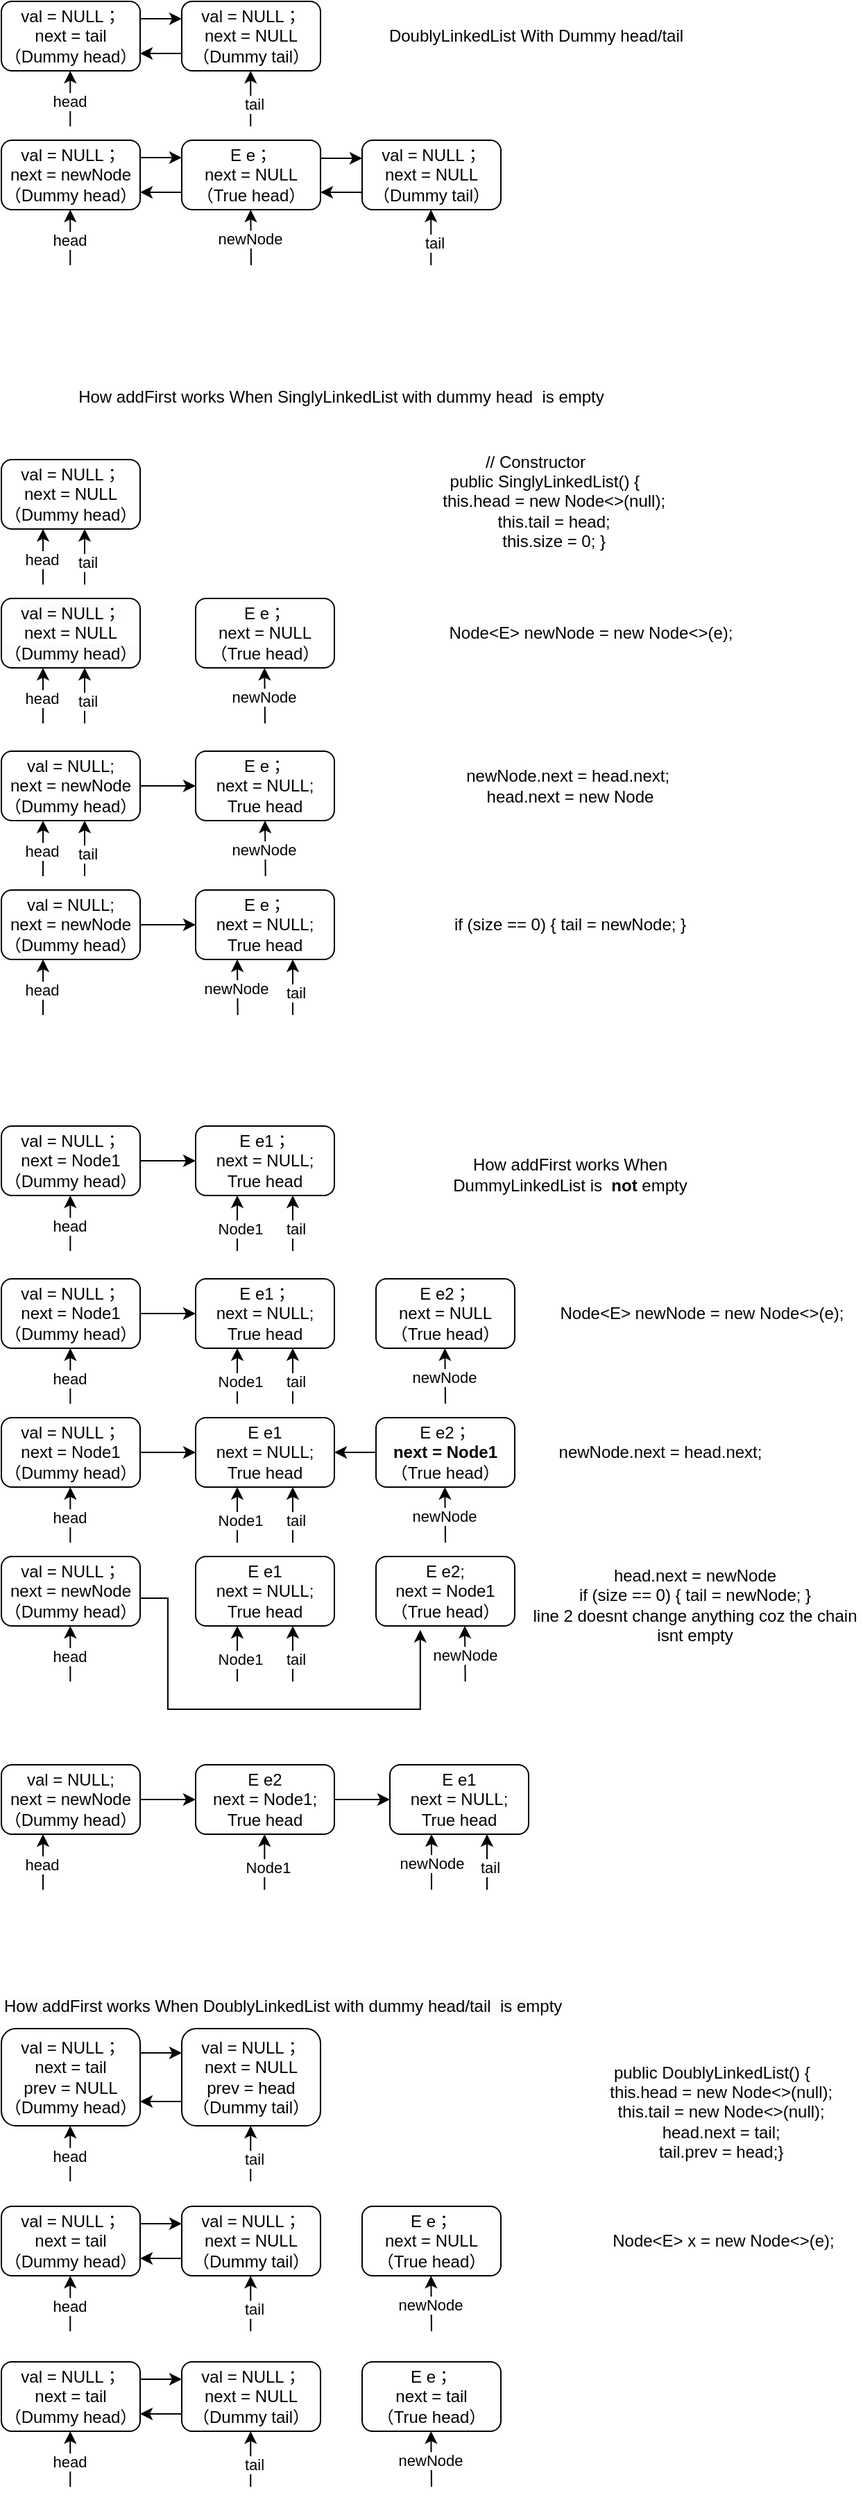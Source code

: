 <mxfile version="24.8.3">
  <diagram name="第 1 页" id="qlcvybe7hUZZmdxirPUt">
    <mxGraphModel dx="763" dy="518" grid="1" gridSize="10" guides="1" tooltips="1" connect="1" arrows="1" fold="1" page="1" pageScale="1" pageWidth="827" pageHeight="2000" math="0" shadow="0">
      <root>
        <mxCell id="0" />
        <mxCell id="1" parent="0" />
        <mxCell id="mQjx6YvmcRkoalYIc-x7-11" style="edgeStyle=orthogonalEdgeStyle;rounded=0;orthogonalLoop=1;jettySize=auto;html=1;exitX=1;exitY=0.25;exitDx=0;exitDy=0;entryX=0;entryY=0.25;entryDx=0;entryDy=0;" edge="1" parent="1" source="DNiUE65koTyi9ecOA7-o-2" target="mQjx6YvmcRkoalYIc-x7-5">
          <mxGeometry relative="1" as="geometry" />
        </mxCell>
        <mxCell id="DNiUE65koTyi9ecOA7-o-2" value="&lt;div&gt;val = NULL；&lt;div&gt;next = tail&lt;div&gt;（Dummy head）&lt;br&gt;&lt;/div&gt;&lt;/div&gt;&lt;/div&gt;" style="rounded=1;whiteSpace=wrap;html=1;" parent="1" vertex="1">
          <mxGeometry x="80" y="10" width="100" height="50" as="geometry" />
        </mxCell>
        <mxCell id="DNiUE65koTyi9ecOA7-o-3" value="" style="endArrow=classic;html=1;rounded=0;" parent="1" edge="1">
          <mxGeometry width="50" height="50" relative="1" as="geometry">
            <mxPoint x="129.63" y="100" as="sourcePoint" />
            <mxPoint x="129.63" y="60" as="targetPoint" />
          </mxGeometry>
        </mxCell>
        <mxCell id="DNiUE65koTyi9ecOA7-o-4" value="head" style="edgeLabel;html=1;align=center;verticalAlign=middle;resizable=0;points=[];" parent="DNiUE65koTyi9ecOA7-o-3" vertex="1" connectable="0">
          <mxGeometry x="-0.11" y="1" relative="1" as="geometry">
            <mxPoint as="offset" />
          </mxGeometry>
        </mxCell>
        <mxCell id="DNiUE65koTyi9ecOA7-o-11" value="&lt;br&gt;&lt;span style=&quot;color: rgb(0, 0, 0); font-family: Helvetica; font-size: 12px; font-style: normal; font-variant-ligatures: normal; font-variant-caps: normal; font-weight: 400; letter-spacing: normal; orphans: 2; text-align: center; text-indent: 0px; text-transform: none; widows: 2; word-spacing: 0px; -webkit-text-stroke-width: 0px; white-space: normal; background-color: rgb(251, 251, 251); text-decoration-thickness: initial; text-decoration-style: initial; text-decoration-color: initial; display: inline !important; float: none;&quot;&gt;val = NULL；&lt;/span&gt;&lt;div&gt;next = NULL&lt;div&gt;&lt;div&gt;&lt;span style=&quot;color: rgb(0, 0, 0); font-family: Helvetica; font-size: 12px; font-style: normal; font-variant-ligatures: normal; font-variant-caps: normal; font-weight: 400; letter-spacing: normal; orphans: 2; text-align: center; text-indent: 0px; text-transform: none; widows: 2; word-spacing: 0px; -webkit-text-stroke-width: 0px; white-space: normal; background-color: rgb(251, 251, 251); text-decoration-thickness: initial; text-decoration-style: initial; text-decoration-color: initial; display: inline !important; float: none;&quot;&gt;（Dummy head）&lt;/span&gt;&lt;br&gt;&lt;br&gt;&lt;/div&gt;&lt;/div&gt;&lt;/div&gt;" style="rounded=1;whiteSpace=wrap;html=1;" parent="1" vertex="1">
          <mxGeometry x="80" y="440" width="100" height="50" as="geometry" />
        </mxCell>
        <mxCell id="DNiUE65koTyi9ecOA7-o-12" value="" style="endArrow=classic;html=1;rounded=0;" parent="1" edge="1">
          <mxGeometry width="50" height="50" relative="1" as="geometry">
            <mxPoint x="110" y="530" as="sourcePoint" />
            <mxPoint x="110" y="490" as="targetPoint" />
          </mxGeometry>
        </mxCell>
        <mxCell id="DNiUE65koTyi9ecOA7-o-13" value="head" style="edgeLabel;html=1;align=center;verticalAlign=middle;resizable=0;points=[];" parent="DNiUE65koTyi9ecOA7-o-12" vertex="1" connectable="0">
          <mxGeometry x="-0.11" y="1" relative="1" as="geometry">
            <mxPoint as="offset" />
          </mxGeometry>
        </mxCell>
        <mxCell id="DNiUE65koTyi9ecOA7-o-14" value="" style="endArrow=classic;html=1;rounded=0;" parent="1" edge="1">
          <mxGeometry width="50" height="50" relative="1" as="geometry">
            <mxPoint x="140" y="530" as="sourcePoint" />
            <mxPoint x="140" y="490" as="targetPoint" />
          </mxGeometry>
        </mxCell>
        <mxCell id="DNiUE65koTyi9ecOA7-o-15" value="tail" style="edgeLabel;html=1;align=center;verticalAlign=middle;resizable=0;points=[];" parent="DNiUE65koTyi9ecOA7-o-14" vertex="1" connectable="0">
          <mxGeometry x="-0.051" y="-2" relative="1" as="geometry">
            <mxPoint y="3" as="offset" />
          </mxGeometry>
        </mxCell>
        <mxCell id="DNiUE65koTyi9ecOA7-o-16" value="How addFirst works When SinglyLinkedList with dummy head &amp;nbsp;is e&lt;span style=&quot;background-color: initial;&quot;&gt;mpty&lt;/span&gt;" style="text;strokeColor=none;align=center;fillColor=none;html=1;verticalAlign=middle;whiteSpace=wrap;rounded=0;" parent="1" vertex="1">
          <mxGeometry x="80" y="280" width="490" height="30" as="geometry" />
        </mxCell>
        <mxCell id="DNiUE65koTyi9ecOA7-o-17" value="&lt;div&gt;E e；&lt;/div&gt;&lt;div&gt;next = NULL&lt;/div&gt;&lt;div&gt;（True head）&lt;/div&gt;" style="rounded=1;whiteSpace=wrap;html=1;" parent="1" vertex="1">
          <mxGeometry x="220" y="440" width="100" height="50" as="geometry" />
        </mxCell>
        <mxCell id="DNiUE65koTyi9ecOA7-o-30" style="edgeStyle=orthogonalEdgeStyle;rounded=0;orthogonalLoop=1;jettySize=auto;html=1;exitX=1;exitY=0.5;exitDx=0;exitDy=0;entryX=0;entryY=0.5;entryDx=0;entryDy=0;" parent="1" source="DNiUE65koTyi9ecOA7-o-18" target="DNiUE65koTyi9ecOA7-o-23" edge="1">
          <mxGeometry relative="1" as="geometry" />
        </mxCell>
        <mxCell id="DNiUE65koTyi9ecOA7-o-18" value="val = NULL;&lt;div&gt;next = newNode&lt;div&gt;（Dummy head）&lt;br&gt;&lt;/div&gt;&lt;/div&gt;" style="rounded=1;whiteSpace=wrap;html=1;" parent="1" vertex="1">
          <mxGeometry x="80" y="550" width="100" height="50" as="geometry" />
        </mxCell>
        <mxCell id="DNiUE65koTyi9ecOA7-o-19" value="" style="endArrow=classic;html=1;rounded=0;" parent="1" edge="1">
          <mxGeometry width="50" height="50" relative="1" as="geometry">
            <mxPoint x="110" y="640" as="sourcePoint" />
            <mxPoint x="110" y="600" as="targetPoint" />
          </mxGeometry>
        </mxCell>
        <mxCell id="DNiUE65koTyi9ecOA7-o-20" value="head" style="edgeLabel;html=1;align=center;verticalAlign=middle;resizable=0;points=[];" parent="DNiUE65koTyi9ecOA7-o-19" vertex="1" connectable="0">
          <mxGeometry x="-0.11" y="1" relative="1" as="geometry">
            <mxPoint as="offset" />
          </mxGeometry>
        </mxCell>
        <mxCell id="DNiUE65koTyi9ecOA7-o-21" value="" style="endArrow=classic;html=1;rounded=0;" parent="1" edge="1">
          <mxGeometry width="50" height="50" relative="1" as="geometry">
            <mxPoint x="140" y="640" as="sourcePoint" />
            <mxPoint x="140" y="600" as="targetPoint" />
          </mxGeometry>
        </mxCell>
        <mxCell id="DNiUE65koTyi9ecOA7-o-22" value="tail" style="edgeLabel;html=1;align=center;verticalAlign=middle;resizable=0;points=[];" parent="DNiUE65koTyi9ecOA7-o-21" vertex="1" connectable="0">
          <mxGeometry x="-0.051" y="-2" relative="1" as="geometry">
            <mxPoint y="3" as="offset" />
          </mxGeometry>
        </mxCell>
        <mxCell id="DNiUE65koTyi9ecOA7-o-23" value="&lt;div&gt;E e；&lt;/div&gt;&lt;div&gt;next = NULL;&lt;/div&gt;&lt;div&gt;True head&lt;/div&gt;" style="rounded=1;whiteSpace=wrap;html=1;" parent="1" vertex="1">
          <mxGeometry x="220" y="550" width="100" height="50" as="geometry" />
        </mxCell>
        <mxCell id="DNiUE65koTyi9ecOA7-o-25" value="&lt;div&gt;newNode.next = head.next;&amp;nbsp;&lt;br&gt;&lt;/div&gt;head.next = new Node" style="text;strokeColor=none;align=center;fillColor=none;html=1;verticalAlign=middle;whiteSpace=wrap;rounded=0;" parent="1" vertex="1">
          <mxGeometry x="400" y="560" width="180" height="30" as="geometry" />
        </mxCell>
        <mxCell id="DNiUE65koTyi9ecOA7-o-26" value="Node&amp;lt;E&amp;gt; newNode = new Node&amp;lt;&amp;gt;(e);" style="text;strokeColor=none;align=center;fillColor=none;html=1;verticalAlign=middle;whiteSpace=wrap;rounded=0;" parent="1" vertex="1">
          <mxGeometry x="390" y="450" width="230" height="30" as="geometry" />
        </mxCell>
        <mxCell id="DNiUE65koTyi9ecOA7-o-27" value="" style="endArrow=classic;html=1;rounded=0;" parent="1" edge="1">
          <mxGeometry width="50" height="50" relative="1" as="geometry">
            <mxPoint x="270" y="530" as="sourcePoint" />
            <mxPoint x="269.66" y="490" as="targetPoint" />
          </mxGeometry>
        </mxCell>
        <mxCell id="DNiUE65koTyi9ecOA7-o-29" value="newNode" style="edgeLabel;html=1;align=center;verticalAlign=middle;resizable=0;points=[];" parent="DNiUE65koTyi9ecOA7-o-27" vertex="1" connectable="0">
          <mxGeometry x="-0.031" y="1" relative="1" as="geometry">
            <mxPoint as="offset" />
          </mxGeometry>
        </mxCell>
        <mxCell id="YS2Ss6CImBsCrJw-YWtE-1" style="edgeStyle=orthogonalEdgeStyle;rounded=0;orthogonalLoop=1;jettySize=auto;html=1;exitX=1;exitY=0.5;exitDx=0;exitDy=0;entryX=0;entryY=0.5;entryDx=0;entryDy=0;" parent="1" source="YS2Ss6CImBsCrJw-YWtE-2" target="YS2Ss6CImBsCrJw-YWtE-7" edge="1">
          <mxGeometry relative="1" as="geometry" />
        </mxCell>
        <mxCell id="YS2Ss6CImBsCrJw-YWtE-2" value="val = NULL;&lt;div&gt;next = newNode&lt;div&gt;（Dummy head）&lt;br&gt;&lt;/div&gt;&lt;/div&gt;" style="rounded=1;whiteSpace=wrap;html=1;" parent="1" vertex="1">
          <mxGeometry x="80" y="650" width="100" height="50" as="geometry" />
        </mxCell>
        <mxCell id="YS2Ss6CImBsCrJw-YWtE-3" value="" style="endArrow=classic;html=1;rounded=0;" parent="1" edge="1">
          <mxGeometry width="50" height="50" relative="1" as="geometry">
            <mxPoint x="110" y="740" as="sourcePoint" />
            <mxPoint x="110" y="700" as="targetPoint" />
          </mxGeometry>
        </mxCell>
        <mxCell id="YS2Ss6CImBsCrJw-YWtE-4" value="head" style="edgeLabel;html=1;align=center;verticalAlign=middle;resizable=0;points=[];" parent="YS2Ss6CImBsCrJw-YWtE-3" vertex="1" connectable="0">
          <mxGeometry x="-0.11" y="1" relative="1" as="geometry">
            <mxPoint as="offset" />
          </mxGeometry>
        </mxCell>
        <mxCell id="YS2Ss6CImBsCrJw-YWtE-7" value="&lt;div&gt;E e；&lt;/div&gt;&lt;div&gt;next = NULL;&lt;/div&gt;&lt;div&gt;True head&lt;/div&gt;" style="rounded=1;whiteSpace=wrap;html=1;" parent="1" vertex="1">
          <mxGeometry x="220" y="650" width="100" height="50" as="geometry" />
        </mxCell>
        <mxCell id="YS2Ss6CImBsCrJw-YWtE-8" value="if (size == 0) { tail = newNode; }" style="text;strokeColor=none;align=center;fillColor=none;html=1;verticalAlign=middle;whiteSpace=wrap;rounded=0;" parent="1" vertex="1">
          <mxGeometry x="400" y="660" width="180" height="30" as="geometry" />
        </mxCell>
        <mxCell id="YS2Ss6CImBsCrJw-YWtE-9" value="" style="endArrow=classic;html=1;rounded=0;" parent="1" edge="1">
          <mxGeometry width="50" height="50" relative="1" as="geometry">
            <mxPoint x="290" y="740" as="sourcePoint" />
            <mxPoint x="290" y="700" as="targetPoint" />
          </mxGeometry>
        </mxCell>
        <mxCell id="YS2Ss6CImBsCrJw-YWtE-10" value="tail" style="edgeLabel;html=1;align=center;verticalAlign=middle;resizable=0;points=[];" parent="YS2Ss6CImBsCrJw-YWtE-9" vertex="1" connectable="0">
          <mxGeometry x="-0.051" y="-2" relative="1" as="geometry">
            <mxPoint y="3" as="offset" />
          </mxGeometry>
        </mxCell>
        <mxCell id="YS2Ss6CImBsCrJw-YWtE-47" style="edgeStyle=orthogonalEdgeStyle;rounded=0;orthogonalLoop=1;jettySize=auto;html=1;entryX=0;entryY=0.5;entryDx=0;entryDy=0;" parent="1" source="YS2Ss6CImBsCrJw-YWtE-11" target="YS2Ss6CImBsCrJw-YWtE-44" edge="1">
          <mxGeometry relative="1" as="geometry" />
        </mxCell>
        <mxCell id="YS2Ss6CImBsCrJw-YWtE-11" value="&lt;div&gt;val = NULL；&lt;div&gt;next = Node1&lt;div&gt;（Dummy head）&lt;br&gt;&lt;/div&gt;&lt;/div&gt;&lt;/div&gt;" style="rounded=1;whiteSpace=wrap;html=1;" parent="1" vertex="1">
          <mxGeometry x="80" y="820" width="100" height="50" as="geometry" />
        </mxCell>
        <mxCell id="YS2Ss6CImBsCrJw-YWtE-12" value="" style="endArrow=classic;html=1;rounded=0;" parent="1" edge="1">
          <mxGeometry width="50" height="50" relative="1" as="geometry">
            <mxPoint x="129.66" y="910" as="sourcePoint" />
            <mxPoint x="129.66" y="870" as="targetPoint" />
          </mxGeometry>
        </mxCell>
        <mxCell id="YS2Ss6CImBsCrJw-YWtE-13" value="head" style="edgeLabel;html=1;align=center;verticalAlign=middle;resizable=0;points=[];" parent="YS2Ss6CImBsCrJw-YWtE-12" vertex="1" connectable="0">
          <mxGeometry x="-0.11" y="1" relative="1" as="geometry">
            <mxPoint as="offset" />
          </mxGeometry>
        </mxCell>
        <mxCell id="YS2Ss6CImBsCrJw-YWtE-21" value="How addFirst works When DummyLinkedList is&amp;nbsp; &lt;b&gt;not&lt;/b&gt; e&lt;span style=&quot;background-color: initial;&quot;&gt;mpty&lt;/span&gt;" style="text;strokeColor=none;align=center;fillColor=none;html=1;verticalAlign=middle;whiteSpace=wrap;rounded=0;" parent="1" vertex="1">
          <mxGeometry x="370" y="840" width="240" height="30" as="geometry" />
        </mxCell>
        <mxCell id="YS2Ss6CImBsCrJw-YWtE-30" value="head.next = newNode&lt;div&gt;if (size == 0) { tail = newNode; }&lt;br&gt;&lt;/div&gt;&lt;div&gt;line 2 doesnt change anything coz the chain isnt empty&lt;/div&gt;" style="text;strokeColor=none;align=center;fillColor=none;html=1;verticalAlign=middle;whiteSpace=wrap;rounded=0;" parent="1" vertex="1">
          <mxGeometry x="460" y="1150" width="240" height="30" as="geometry" />
        </mxCell>
        <mxCell id="YS2Ss6CImBsCrJw-YWtE-31" value="Node&amp;lt;E&amp;gt; newNode = new Node&amp;lt;&amp;gt;(e);" style="text;strokeColor=none;align=center;fillColor=none;html=1;verticalAlign=middle;whiteSpace=wrap;rounded=0;" parent="1" vertex="1">
          <mxGeometry x="470" y="940" width="230" height="30" as="geometry" />
        </mxCell>
        <mxCell id="YS2Ss6CImBsCrJw-YWtE-34" style="edgeStyle=orthogonalEdgeStyle;rounded=0;orthogonalLoop=1;jettySize=auto;html=1;exitX=1;exitY=0.5;exitDx=0;exitDy=0;entryX=0;entryY=0.5;entryDx=0;entryDy=0;" parent="1" source="YS2Ss6CImBsCrJw-YWtE-35" target="YS2Ss6CImBsCrJw-YWtE-38" edge="1">
          <mxGeometry relative="1" as="geometry" />
        </mxCell>
        <mxCell id="YS2Ss6CImBsCrJw-YWtE-35" value="val = NULL;&lt;div&gt;next = newNode&lt;div&gt;（Dummy head）&lt;br&gt;&lt;/div&gt;&lt;/div&gt;" style="rounded=1;whiteSpace=wrap;html=1;" parent="1" vertex="1">
          <mxGeometry x="80" y="1280" width="100" height="50" as="geometry" />
        </mxCell>
        <mxCell id="YS2Ss6CImBsCrJw-YWtE-36" value="" style="endArrow=classic;html=1;rounded=0;" parent="1" edge="1">
          <mxGeometry width="50" height="50" relative="1" as="geometry">
            <mxPoint x="110" y="1370" as="sourcePoint" />
            <mxPoint x="110" y="1330" as="targetPoint" />
          </mxGeometry>
        </mxCell>
        <mxCell id="YS2Ss6CImBsCrJw-YWtE-37" value="head" style="edgeLabel;html=1;align=center;verticalAlign=middle;resizable=0;points=[];" parent="YS2Ss6CImBsCrJw-YWtE-36" vertex="1" connectable="0">
          <mxGeometry x="-0.11" y="1" relative="1" as="geometry">
            <mxPoint as="offset" />
          </mxGeometry>
        </mxCell>
        <mxCell id="YS2Ss6CImBsCrJw-YWtE-94" style="edgeStyle=orthogonalEdgeStyle;rounded=0;orthogonalLoop=1;jettySize=auto;html=1;entryX=0;entryY=0.5;entryDx=0;entryDy=0;" parent="1" source="YS2Ss6CImBsCrJw-YWtE-38" target="YS2Ss6CImBsCrJw-YWtE-91" edge="1">
          <mxGeometry relative="1" as="geometry" />
        </mxCell>
        <mxCell id="YS2Ss6CImBsCrJw-YWtE-38" value="&lt;div&gt;E e2&lt;/div&gt;&lt;div&gt;next = Node1;&lt;/div&gt;&lt;div&gt;True hea&lt;span style=&quot;background-color: initial;&quot;&gt;d&lt;/span&gt;&lt;/div&gt;" style="rounded=1;whiteSpace=wrap;html=1;" parent="1" vertex="1">
          <mxGeometry x="220" y="1280" width="100" height="50" as="geometry" />
        </mxCell>
        <mxCell id="YS2Ss6CImBsCrJw-YWtE-40" value="" style="endArrow=classic;html=1;rounded=0;" parent="1" edge="1">
          <mxGeometry width="50" height="50" relative="1" as="geometry">
            <mxPoint x="430" y="1370" as="sourcePoint" />
            <mxPoint x="430" y="1330" as="targetPoint" />
          </mxGeometry>
        </mxCell>
        <mxCell id="YS2Ss6CImBsCrJw-YWtE-41" value="tail" style="edgeLabel;html=1;align=center;verticalAlign=middle;resizable=0;points=[];" parent="YS2Ss6CImBsCrJw-YWtE-40" vertex="1" connectable="0">
          <mxGeometry x="-0.051" y="-2" relative="1" as="geometry">
            <mxPoint y="3" as="offset" />
          </mxGeometry>
        </mxCell>
        <mxCell id="YS2Ss6CImBsCrJw-YWtE-44" value="&lt;div&gt;E e1；&lt;/div&gt;&lt;div&gt;next = NULL;&lt;/div&gt;&lt;div&gt;True head&lt;/div&gt;" style="rounded=1;whiteSpace=wrap;html=1;" parent="1" vertex="1">
          <mxGeometry x="220" y="820" width="100" height="50" as="geometry" />
        </mxCell>
        <mxCell id="YS2Ss6CImBsCrJw-YWtE-45" value="" style="endArrow=classic;html=1;rounded=0;" parent="1" edge="1">
          <mxGeometry width="50" height="50" relative="1" as="geometry">
            <mxPoint x="290" y="910" as="sourcePoint" />
            <mxPoint x="290" y="870" as="targetPoint" />
          </mxGeometry>
        </mxCell>
        <mxCell id="YS2Ss6CImBsCrJw-YWtE-46" value="tail" style="edgeLabel;html=1;align=center;verticalAlign=middle;resizable=0;points=[];" parent="YS2Ss6CImBsCrJw-YWtE-45" vertex="1" connectable="0">
          <mxGeometry x="-0.051" y="-2" relative="1" as="geometry">
            <mxPoint y="3" as="offset" />
          </mxGeometry>
        </mxCell>
        <mxCell id="YS2Ss6CImBsCrJw-YWtE-48" value="" style="endArrow=classic;html=1;rounded=0;" parent="1" edge="1">
          <mxGeometry width="50" height="50" relative="1" as="geometry">
            <mxPoint x="250" y="910" as="sourcePoint" />
            <mxPoint x="250" y="870" as="targetPoint" />
          </mxGeometry>
        </mxCell>
        <mxCell id="YS2Ss6CImBsCrJw-YWtE-49" value="Node1" style="edgeLabel;html=1;align=center;verticalAlign=middle;resizable=0;points=[];" parent="YS2Ss6CImBsCrJw-YWtE-48" vertex="1" connectable="0">
          <mxGeometry x="-0.051" y="-2" relative="1" as="geometry">
            <mxPoint y="3" as="offset" />
          </mxGeometry>
        </mxCell>
        <mxCell id="YS2Ss6CImBsCrJw-YWtE-50" style="edgeStyle=orthogonalEdgeStyle;rounded=0;orthogonalLoop=1;jettySize=auto;html=1;entryX=0;entryY=0.5;entryDx=0;entryDy=0;" parent="1" source="YS2Ss6CImBsCrJw-YWtE-51" target="YS2Ss6CImBsCrJw-YWtE-54" edge="1">
          <mxGeometry relative="1" as="geometry" />
        </mxCell>
        <mxCell id="YS2Ss6CImBsCrJw-YWtE-51" value="&lt;div&gt;val = NULL；&lt;div&gt;next = Node1&lt;div&gt;（Dummy head）&lt;br&gt;&lt;/div&gt;&lt;/div&gt;&lt;/div&gt;" style="rounded=1;whiteSpace=wrap;html=1;" parent="1" vertex="1">
          <mxGeometry x="80" y="930" width="100" height="50" as="geometry" />
        </mxCell>
        <mxCell id="YS2Ss6CImBsCrJw-YWtE-52" value="" style="endArrow=classic;html=1;rounded=0;" parent="1" edge="1">
          <mxGeometry width="50" height="50" relative="1" as="geometry">
            <mxPoint x="129.66" y="1020" as="sourcePoint" />
            <mxPoint x="129.66" y="980" as="targetPoint" />
          </mxGeometry>
        </mxCell>
        <mxCell id="YS2Ss6CImBsCrJw-YWtE-53" value="head" style="edgeLabel;html=1;align=center;verticalAlign=middle;resizable=0;points=[];" parent="YS2Ss6CImBsCrJw-YWtE-52" vertex="1" connectable="0">
          <mxGeometry x="-0.11" y="1" relative="1" as="geometry">
            <mxPoint as="offset" />
          </mxGeometry>
        </mxCell>
        <mxCell id="YS2Ss6CImBsCrJw-YWtE-54" value="&lt;div&gt;E e1；&lt;/div&gt;&lt;div&gt;next = NULL;&lt;/div&gt;&lt;div&gt;True head&lt;/div&gt;" style="rounded=1;whiteSpace=wrap;html=1;" parent="1" vertex="1">
          <mxGeometry x="220" y="930" width="100" height="50" as="geometry" />
        </mxCell>
        <mxCell id="YS2Ss6CImBsCrJw-YWtE-55" value="" style="endArrow=classic;html=1;rounded=0;" parent="1" edge="1">
          <mxGeometry width="50" height="50" relative="1" as="geometry">
            <mxPoint x="290" y="1020" as="sourcePoint" />
            <mxPoint x="290" y="980" as="targetPoint" />
          </mxGeometry>
        </mxCell>
        <mxCell id="YS2Ss6CImBsCrJw-YWtE-56" value="tail" style="edgeLabel;html=1;align=center;verticalAlign=middle;resizable=0;points=[];" parent="YS2Ss6CImBsCrJw-YWtE-55" vertex="1" connectable="0">
          <mxGeometry x="-0.051" y="-2" relative="1" as="geometry">
            <mxPoint y="3" as="offset" />
          </mxGeometry>
        </mxCell>
        <mxCell id="YS2Ss6CImBsCrJw-YWtE-57" value="" style="endArrow=classic;html=1;rounded=0;" parent="1" edge="1">
          <mxGeometry width="50" height="50" relative="1" as="geometry">
            <mxPoint x="250" y="1020" as="sourcePoint" />
            <mxPoint x="250" y="980" as="targetPoint" />
          </mxGeometry>
        </mxCell>
        <mxCell id="YS2Ss6CImBsCrJw-YWtE-58" value="Node1" style="edgeLabel;html=1;align=center;verticalAlign=middle;resizable=0;points=[];" parent="YS2Ss6CImBsCrJw-YWtE-57" vertex="1" connectable="0">
          <mxGeometry x="-0.051" y="-2" relative="1" as="geometry">
            <mxPoint y="3" as="offset" />
          </mxGeometry>
        </mxCell>
        <mxCell id="YS2Ss6CImBsCrJw-YWtE-59" value="&lt;div&gt;E e2；&lt;/div&gt;&lt;div&gt;next = NULL&lt;/div&gt;&lt;div&gt;（True head）&lt;/div&gt;" style="rounded=1;whiteSpace=wrap;html=1;" parent="1" vertex="1">
          <mxGeometry x="350" y="930" width="100" height="50" as="geometry" />
        </mxCell>
        <mxCell id="YS2Ss6CImBsCrJw-YWtE-60" value="" style="endArrow=classic;html=1;rounded=0;" parent="1" edge="1">
          <mxGeometry width="50" height="50" relative="1" as="geometry">
            <mxPoint x="400" y="1020" as="sourcePoint" />
            <mxPoint x="399.66" y="980" as="targetPoint" />
          </mxGeometry>
        </mxCell>
        <mxCell id="YS2Ss6CImBsCrJw-YWtE-61" value="newNode" style="edgeLabel;html=1;align=center;verticalAlign=middle;resizable=0;points=[];" parent="YS2Ss6CImBsCrJw-YWtE-60" vertex="1" connectable="0">
          <mxGeometry x="-0.031" y="1" relative="1" as="geometry">
            <mxPoint as="offset" />
          </mxGeometry>
        </mxCell>
        <mxCell id="YS2Ss6CImBsCrJw-YWtE-74" style="edgeStyle=orthogonalEdgeStyle;rounded=0;orthogonalLoop=1;jettySize=auto;html=1;exitX=1;exitY=0.5;exitDx=0;exitDy=0;entryX=0.319;entryY=1.057;entryDx=0;entryDy=0;entryPerimeter=0;" parent="1" target="YS2Ss6CImBsCrJw-YWtE-71" edge="1">
          <mxGeometry relative="1" as="geometry">
            <mxPoint x="380" y="1265" as="targetPoint" />
            <mxPoint x="180" y="1160" as="sourcePoint" />
            <Array as="points">
              <mxPoint x="200" y="1160" />
              <mxPoint x="200" y="1240" />
              <mxPoint x="382" y="1240" />
            </Array>
          </mxGeometry>
        </mxCell>
        <mxCell id="YS2Ss6CImBsCrJw-YWtE-63" value="&lt;div&gt;val = NULL；&lt;div&gt;next = newNode&lt;div&gt;（Dummy head）&lt;br&gt;&lt;/div&gt;&lt;/div&gt;&lt;/div&gt;" style="rounded=1;whiteSpace=wrap;html=1;" parent="1" vertex="1">
          <mxGeometry x="80" y="1130" width="100" height="50" as="geometry" />
        </mxCell>
        <mxCell id="YS2Ss6CImBsCrJw-YWtE-64" value="" style="endArrow=classic;html=1;rounded=0;" parent="1" edge="1">
          <mxGeometry width="50" height="50" relative="1" as="geometry">
            <mxPoint x="129.66" y="1220" as="sourcePoint" />
            <mxPoint x="129.66" y="1180" as="targetPoint" />
          </mxGeometry>
        </mxCell>
        <mxCell id="YS2Ss6CImBsCrJw-YWtE-65" value="head" style="edgeLabel;html=1;align=center;verticalAlign=middle;resizable=0;points=[];" parent="YS2Ss6CImBsCrJw-YWtE-64" vertex="1" connectable="0">
          <mxGeometry x="-0.11" y="1" relative="1" as="geometry">
            <mxPoint as="offset" />
          </mxGeometry>
        </mxCell>
        <mxCell id="YS2Ss6CImBsCrJw-YWtE-66" value="&lt;div&gt;E e1&lt;/div&gt;&lt;div&gt;next = NULL;&lt;/div&gt;&lt;div&gt;True head&lt;/div&gt;" style="rounded=1;whiteSpace=wrap;html=1;" parent="1" vertex="1">
          <mxGeometry x="220" y="1130" width="100" height="50" as="geometry" />
        </mxCell>
        <mxCell id="YS2Ss6CImBsCrJw-YWtE-67" value="" style="endArrow=classic;html=1;rounded=0;" parent="1" edge="1">
          <mxGeometry width="50" height="50" relative="1" as="geometry">
            <mxPoint x="290" y="1220" as="sourcePoint" />
            <mxPoint x="290" y="1180" as="targetPoint" />
          </mxGeometry>
        </mxCell>
        <mxCell id="YS2Ss6CImBsCrJw-YWtE-68" value="tail" style="edgeLabel;html=1;align=center;verticalAlign=middle;resizable=0;points=[];" parent="YS2Ss6CImBsCrJw-YWtE-67" vertex="1" connectable="0">
          <mxGeometry x="-0.051" y="-2" relative="1" as="geometry">
            <mxPoint y="3" as="offset" />
          </mxGeometry>
        </mxCell>
        <mxCell id="YS2Ss6CImBsCrJw-YWtE-69" value="" style="endArrow=classic;html=1;rounded=0;" parent="1" edge="1">
          <mxGeometry width="50" height="50" relative="1" as="geometry">
            <mxPoint x="250" y="1220" as="sourcePoint" />
            <mxPoint x="250" y="1180" as="targetPoint" />
          </mxGeometry>
        </mxCell>
        <mxCell id="YS2Ss6CImBsCrJw-YWtE-70" value="Node1" style="edgeLabel;html=1;align=center;verticalAlign=middle;resizable=0;points=[];" parent="YS2Ss6CImBsCrJw-YWtE-69" vertex="1" connectable="0">
          <mxGeometry x="-0.051" y="-2" relative="1" as="geometry">
            <mxPoint y="3" as="offset" />
          </mxGeometry>
        </mxCell>
        <mxCell id="YS2Ss6CImBsCrJw-YWtE-71" value="&lt;div&gt;E e2;&lt;/div&gt;&lt;div&gt;next = Node1&lt;/div&gt;&lt;div&gt;（True head）&lt;/div&gt;" style="rounded=1;whiteSpace=wrap;html=1;" parent="1" vertex="1">
          <mxGeometry x="350" y="1130" width="100" height="50" as="geometry" />
        </mxCell>
        <mxCell id="YS2Ss6CImBsCrJw-YWtE-72" value="" style="endArrow=classic;html=1;rounded=0;" parent="1" edge="1">
          <mxGeometry width="50" height="50" relative="1" as="geometry">
            <mxPoint x="414.34" y="1220" as="sourcePoint" />
            <mxPoint x="414.0" y="1180" as="targetPoint" />
          </mxGeometry>
        </mxCell>
        <mxCell id="YS2Ss6CImBsCrJw-YWtE-73" value="newNode" style="edgeLabel;html=1;align=center;verticalAlign=middle;resizable=0;points=[];" parent="YS2Ss6CImBsCrJw-YWtE-72" vertex="1" connectable="0">
          <mxGeometry x="-0.031" y="1" relative="1" as="geometry">
            <mxPoint x="1" as="offset" />
          </mxGeometry>
        </mxCell>
        <mxCell id="YS2Ss6CImBsCrJw-YWtE-76" value="newNode.next = head.next;" style="text;strokeColor=none;align=center;fillColor=none;html=1;verticalAlign=middle;whiteSpace=wrap;rounded=0;" parent="1" vertex="1">
          <mxGeometry x="440" y="1040" width="230" height="30" as="geometry" />
        </mxCell>
        <mxCell id="YS2Ss6CImBsCrJw-YWtE-77" style="edgeStyle=orthogonalEdgeStyle;rounded=0;orthogonalLoop=1;jettySize=auto;html=1;entryX=0;entryY=0.5;entryDx=0;entryDy=0;" parent="1" source="YS2Ss6CImBsCrJw-YWtE-78" target="YS2Ss6CImBsCrJw-YWtE-81" edge="1">
          <mxGeometry relative="1" as="geometry" />
        </mxCell>
        <mxCell id="YS2Ss6CImBsCrJw-YWtE-78" value="&lt;div&gt;val = NULL；&lt;div&gt;next = Node1&lt;div&gt;（Dummy head）&lt;br&gt;&lt;/div&gt;&lt;/div&gt;&lt;/div&gt;" style="rounded=1;whiteSpace=wrap;html=1;" parent="1" vertex="1">
          <mxGeometry x="80" y="1030" width="100" height="50" as="geometry" />
        </mxCell>
        <mxCell id="YS2Ss6CImBsCrJw-YWtE-79" value="" style="endArrow=classic;html=1;rounded=0;" parent="1" edge="1">
          <mxGeometry width="50" height="50" relative="1" as="geometry">
            <mxPoint x="129.66" y="1120" as="sourcePoint" />
            <mxPoint x="129.66" y="1080" as="targetPoint" />
          </mxGeometry>
        </mxCell>
        <mxCell id="YS2Ss6CImBsCrJw-YWtE-80" value="head" style="edgeLabel;html=1;align=center;verticalAlign=middle;resizable=0;points=[];" parent="YS2Ss6CImBsCrJw-YWtE-79" vertex="1" connectable="0">
          <mxGeometry x="-0.11" y="1" relative="1" as="geometry">
            <mxPoint as="offset" />
          </mxGeometry>
        </mxCell>
        <mxCell id="YS2Ss6CImBsCrJw-YWtE-81" value="&lt;div&gt;&lt;span style=&quot;background-color: initial;&quot;&gt;E e1&lt;/span&gt;&lt;/div&gt;&lt;div&gt;&lt;span style=&quot;background-color: initial;&quot;&gt;next = NULL;&lt;/span&gt;&lt;/div&gt;&lt;div&gt;True head&lt;/div&gt;" style="rounded=1;whiteSpace=wrap;html=1;" parent="1" vertex="1">
          <mxGeometry x="220" y="1030" width="100" height="50" as="geometry" />
        </mxCell>
        <mxCell id="YS2Ss6CImBsCrJw-YWtE-82" value="" style="endArrow=classic;html=1;rounded=0;" parent="1" edge="1">
          <mxGeometry width="50" height="50" relative="1" as="geometry">
            <mxPoint x="290" y="1120" as="sourcePoint" />
            <mxPoint x="290" y="1080" as="targetPoint" />
          </mxGeometry>
        </mxCell>
        <mxCell id="YS2Ss6CImBsCrJw-YWtE-83" value="tail" style="edgeLabel;html=1;align=center;verticalAlign=middle;resizable=0;points=[];" parent="YS2Ss6CImBsCrJw-YWtE-82" vertex="1" connectable="0">
          <mxGeometry x="-0.051" y="-2" relative="1" as="geometry">
            <mxPoint y="3" as="offset" />
          </mxGeometry>
        </mxCell>
        <mxCell id="YS2Ss6CImBsCrJw-YWtE-84" value="" style="endArrow=classic;html=1;rounded=0;" parent="1" edge="1">
          <mxGeometry width="50" height="50" relative="1" as="geometry">
            <mxPoint x="250" y="1120" as="sourcePoint" />
            <mxPoint x="250" y="1080" as="targetPoint" />
          </mxGeometry>
        </mxCell>
        <mxCell id="YS2Ss6CImBsCrJw-YWtE-85" value="Node1" style="edgeLabel;html=1;align=center;verticalAlign=middle;resizable=0;points=[];" parent="YS2Ss6CImBsCrJw-YWtE-84" vertex="1" connectable="0">
          <mxGeometry x="-0.051" y="-2" relative="1" as="geometry">
            <mxPoint y="3" as="offset" />
          </mxGeometry>
        </mxCell>
        <mxCell id="YS2Ss6CImBsCrJw-YWtE-90" style="edgeStyle=orthogonalEdgeStyle;rounded=0;orthogonalLoop=1;jettySize=auto;html=1;exitX=0;exitY=0.5;exitDx=0;exitDy=0;entryX=1;entryY=0.5;entryDx=0;entryDy=0;" parent="1" source="YS2Ss6CImBsCrJw-YWtE-86" target="YS2Ss6CImBsCrJw-YWtE-81" edge="1">
          <mxGeometry relative="1" as="geometry" />
        </mxCell>
        <mxCell id="YS2Ss6CImBsCrJw-YWtE-86" value="&lt;div&gt;E e2；&lt;/div&gt;&lt;div&gt;&lt;b&gt;next = Node1&lt;/b&gt;&lt;/div&gt;&lt;div&gt;（True head）&lt;/div&gt;" style="rounded=1;whiteSpace=wrap;html=1;" parent="1" vertex="1">
          <mxGeometry x="350" y="1030" width="100" height="50" as="geometry" />
        </mxCell>
        <mxCell id="YS2Ss6CImBsCrJw-YWtE-87" value="" style="endArrow=classic;html=1;rounded=0;" parent="1" edge="1">
          <mxGeometry width="50" height="50" relative="1" as="geometry">
            <mxPoint x="400" y="1120" as="sourcePoint" />
            <mxPoint x="399.66" y="1080" as="targetPoint" />
          </mxGeometry>
        </mxCell>
        <mxCell id="YS2Ss6CImBsCrJw-YWtE-88" value="newNode" style="edgeLabel;html=1;align=center;verticalAlign=middle;resizable=0;points=[];" parent="YS2Ss6CImBsCrJw-YWtE-87" vertex="1" connectable="0">
          <mxGeometry x="-0.031" y="1" relative="1" as="geometry">
            <mxPoint as="offset" />
          </mxGeometry>
        </mxCell>
        <mxCell id="YS2Ss6CImBsCrJw-YWtE-91" value="&lt;div&gt;E e1&lt;/div&gt;&lt;div&gt;next = NULL;&lt;/div&gt;&lt;div&gt;True head&lt;/div&gt;" style="rounded=1;whiteSpace=wrap;html=1;" parent="1" vertex="1">
          <mxGeometry x="360" y="1280" width="100" height="50" as="geometry" />
        </mxCell>
        <mxCell id="YS2Ss6CImBsCrJw-YWtE-92" value="" style="endArrow=classic;html=1;rounded=0;" parent="1" edge="1">
          <mxGeometry width="50" height="50" relative="1" as="geometry">
            <mxPoint x="269.66" y="1370" as="sourcePoint" />
            <mxPoint x="269.66" y="1330" as="targetPoint" />
          </mxGeometry>
        </mxCell>
        <mxCell id="YS2Ss6CImBsCrJw-YWtE-93" value="Node1" style="edgeLabel;html=1;align=center;verticalAlign=middle;resizable=0;points=[];" parent="YS2Ss6CImBsCrJw-YWtE-92" vertex="1" connectable="0">
          <mxGeometry x="-0.051" y="-2" relative="1" as="geometry">
            <mxPoint y="3" as="offset" />
          </mxGeometry>
        </mxCell>
        <mxCell id="GUcz8cL9nUCftzBW9rbB-1" value="" style="endArrow=classic;html=1;rounded=0;" parent="1" edge="1">
          <mxGeometry width="50" height="50" relative="1" as="geometry">
            <mxPoint x="270.34" y="640" as="sourcePoint" />
            <mxPoint x="270.0" y="600" as="targetPoint" />
          </mxGeometry>
        </mxCell>
        <mxCell id="GUcz8cL9nUCftzBW9rbB-2" value="newNode" style="edgeLabel;html=1;align=center;verticalAlign=middle;resizable=0;points=[];" parent="GUcz8cL9nUCftzBW9rbB-1" vertex="1" connectable="0">
          <mxGeometry x="-0.031" y="1" relative="1" as="geometry">
            <mxPoint as="offset" />
          </mxGeometry>
        </mxCell>
        <mxCell id="GUcz8cL9nUCftzBW9rbB-3" value="" style="endArrow=classic;html=1;rounded=0;" parent="1" edge="1">
          <mxGeometry width="50" height="50" relative="1" as="geometry">
            <mxPoint x="250.34" y="740" as="sourcePoint" />
            <mxPoint x="250" y="700" as="targetPoint" />
          </mxGeometry>
        </mxCell>
        <mxCell id="GUcz8cL9nUCftzBW9rbB-4" value="newNode" style="edgeLabel;html=1;align=center;verticalAlign=middle;resizable=0;points=[];" parent="GUcz8cL9nUCftzBW9rbB-3" vertex="1" connectable="0">
          <mxGeometry x="-0.031" y="1" relative="1" as="geometry">
            <mxPoint as="offset" />
          </mxGeometry>
        </mxCell>
        <mxCell id="GUcz8cL9nUCftzBW9rbB-5" value="" style="endArrow=classic;html=1;rounded=0;" parent="1" edge="1">
          <mxGeometry width="50" height="50" relative="1" as="geometry">
            <mxPoint x="390" y="1370" as="sourcePoint" />
            <mxPoint x="390.0" y="1330" as="targetPoint" />
          </mxGeometry>
        </mxCell>
        <mxCell id="GUcz8cL9nUCftzBW9rbB-6" value="newNode" style="edgeLabel;html=1;align=center;verticalAlign=middle;resizable=0;points=[];" parent="GUcz8cL9nUCftzBW9rbB-5" vertex="1" connectable="0">
          <mxGeometry x="-0.031" y="1" relative="1" as="geometry">
            <mxPoint x="1" as="offset" />
          </mxGeometry>
        </mxCell>
        <mxCell id="mQjx6YvmcRkoalYIc-x7-1" value="&lt;div&gt;// Constructor&lt;/div&gt;&lt;div&gt;&amp;nbsp; &amp;nbsp; public SinglyLinkedList() {&lt;/div&gt;&lt;div&gt;&amp;nbsp; &amp;nbsp; &amp;nbsp; &amp;nbsp; this.head = new Node&amp;lt;&amp;gt;(null);&lt;/div&gt;&lt;div&gt;&amp;nbsp; &amp;nbsp; &amp;nbsp; &amp;nbsp; this.tail = head;&lt;/div&gt;&lt;div&gt;&amp;nbsp; &amp;nbsp; &amp;nbsp; &amp;nbsp; this.size = 0; }&lt;/div&gt;" style="text;strokeColor=none;align=center;fillColor=none;html=1;verticalAlign=middle;whiteSpace=wrap;rounded=0;" vertex="1" parent="1">
          <mxGeometry x="340" y="330" width="250" height="80" as="geometry" />
        </mxCell>
        <mxCell id="mQjx6YvmcRkoalYIc-x7-13" style="edgeStyle=orthogonalEdgeStyle;rounded=0;orthogonalLoop=1;jettySize=auto;html=1;exitX=0;exitY=0.75;exitDx=0;exitDy=0;entryX=1;entryY=0.75;entryDx=0;entryDy=0;" edge="1" parent="1" source="mQjx6YvmcRkoalYIc-x7-5" target="DNiUE65koTyi9ecOA7-o-2">
          <mxGeometry relative="1" as="geometry" />
        </mxCell>
        <mxCell id="mQjx6YvmcRkoalYIc-x7-5" value="&lt;div&gt;val = NULL；&lt;div&gt;next = NULL&lt;div&gt;（Dummy tail）&lt;br&gt;&lt;/div&gt;&lt;/div&gt;&lt;/div&gt;" style="rounded=1;whiteSpace=wrap;html=1;" vertex="1" parent="1">
          <mxGeometry x="210" y="10" width="100" height="50" as="geometry" />
        </mxCell>
        <mxCell id="mQjx6YvmcRkoalYIc-x7-8" value="" style="endArrow=classic;html=1;rounded=0;" edge="1" parent="1">
          <mxGeometry width="50" height="50" relative="1" as="geometry">
            <mxPoint x="259.63" y="100" as="sourcePoint" />
            <mxPoint x="259.63" y="60" as="targetPoint" />
          </mxGeometry>
        </mxCell>
        <mxCell id="mQjx6YvmcRkoalYIc-x7-9" value="tail" style="edgeLabel;html=1;align=center;verticalAlign=middle;resizable=0;points=[];" vertex="1" connectable="0" parent="mQjx6YvmcRkoalYIc-x7-8">
          <mxGeometry x="-0.051" y="-2" relative="1" as="geometry">
            <mxPoint y="3" as="offset" />
          </mxGeometry>
        </mxCell>
        <mxCell id="mQjx6YvmcRkoalYIc-x7-14" value="DoublyLinkedList With Dummy head/tail" style="text;html=1;align=center;verticalAlign=middle;resizable=0;points=[];autosize=1;strokeColor=none;fillColor=none;" vertex="1" parent="1">
          <mxGeometry x="345" y="20" width="240" height="30" as="geometry" />
        </mxCell>
        <mxCell id="mQjx6YvmcRkoalYIc-x7-35" style="edgeStyle=orthogonalEdgeStyle;rounded=0;orthogonalLoop=1;jettySize=auto;html=1;exitX=1;exitY=0.25;exitDx=0;exitDy=0;entryX=0;entryY=0.25;entryDx=0;entryDy=0;" edge="1" parent="1" source="mQjx6YvmcRkoalYIc-x7-23" target="mQjx6YvmcRkoalYIc-x7-32">
          <mxGeometry relative="1" as="geometry" />
        </mxCell>
        <mxCell id="mQjx6YvmcRkoalYIc-x7-23" value="&lt;div&gt;val = NULL；&lt;div&gt;next = newNode&lt;div&gt;（Dummy head）&lt;br&gt;&lt;/div&gt;&lt;/div&gt;&lt;/div&gt;" style="rounded=1;whiteSpace=wrap;html=1;" vertex="1" parent="1">
          <mxGeometry x="80" y="110" width="100" height="50" as="geometry" />
        </mxCell>
        <mxCell id="mQjx6YvmcRkoalYIc-x7-24" value="" style="endArrow=classic;html=1;rounded=0;" edge="1" parent="1">
          <mxGeometry width="50" height="50" relative="1" as="geometry">
            <mxPoint x="129.63" y="200" as="sourcePoint" />
            <mxPoint x="129.63" y="160" as="targetPoint" />
          </mxGeometry>
        </mxCell>
        <mxCell id="mQjx6YvmcRkoalYIc-x7-25" value="head" style="edgeLabel;html=1;align=center;verticalAlign=middle;resizable=0;points=[];" vertex="1" connectable="0" parent="mQjx6YvmcRkoalYIc-x7-24">
          <mxGeometry x="-0.11" y="1" relative="1" as="geometry">
            <mxPoint as="offset" />
          </mxGeometry>
        </mxCell>
        <mxCell id="mQjx6YvmcRkoalYIc-x7-26" value="&lt;div&gt;val = NULL；&lt;div&gt;next = NULL&lt;div&gt;（Dummy head）&lt;br&gt;&lt;/div&gt;&lt;/div&gt;&lt;/div&gt;" style="rounded=1;whiteSpace=wrap;html=1;" vertex="1" parent="1">
          <mxGeometry x="80" y="340" width="100" height="50" as="geometry" />
        </mxCell>
        <mxCell id="mQjx6YvmcRkoalYIc-x7-27" value="" style="endArrow=classic;html=1;rounded=0;" edge="1" parent="1">
          <mxGeometry width="50" height="50" relative="1" as="geometry">
            <mxPoint x="110" y="430" as="sourcePoint" />
            <mxPoint x="110" y="390" as="targetPoint" />
          </mxGeometry>
        </mxCell>
        <mxCell id="mQjx6YvmcRkoalYIc-x7-28" value="head" style="edgeLabel;html=1;align=center;verticalAlign=middle;resizable=0;points=[];" vertex="1" connectable="0" parent="mQjx6YvmcRkoalYIc-x7-27">
          <mxGeometry x="-0.11" y="1" relative="1" as="geometry">
            <mxPoint as="offset" />
          </mxGeometry>
        </mxCell>
        <mxCell id="mQjx6YvmcRkoalYIc-x7-29" value="" style="endArrow=classic;html=1;rounded=0;" edge="1" parent="1">
          <mxGeometry width="50" height="50" relative="1" as="geometry">
            <mxPoint x="140" y="430" as="sourcePoint" />
            <mxPoint x="140" y="390" as="targetPoint" />
          </mxGeometry>
        </mxCell>
        <mxCell id="mQjx6YvmcRkoalYIc-x7-30" value="tail" style="edgeLabel;html=1;align=center;verticalAlign=middle;resizable=0;points=[];" vertex="1" connectable="0" parent="mQjx6YvmcRkoalYIc-x7-29">
          <mxGeometry x="-0.051" y="-2" relative="1" as="geometry">
            <mxPoint y="3" as="offset" />
          </mxGeometry>
        </mxCell>
        <mxCell id="mQjx6YvmcRkoalYIc-x7-36" style="edgeStyle=orthogonalEdgeStyle;rounded=0;orthogonalLoop=1;jettySize=auto;html=1;exitX=0;exitY=0.75;exitDx=0;exitDy=0;entryX=1;entryY=0.75;entryDx=0;entryDy=0;" edge="1" parent="1" source="mQjx6YvmcRkoalYIc-x7-32" target="mQjx6YvmcRkoalYIc-x7-23">
          <mxGeometry relative="1" as="geometry" />
        </mxCell>
        <mxCell id="mQjx6YvmcRkoalYIc-x7-32" value="&lt;div&gt;E e；&lt;/div&gt;&lt;div&gt;next = NULL&lt;/div&gt;&lt;div&gt;（True head）&lt;/div&gt;" style="rounded=1;whiteSpace=wrap;html=1;" vertex="1" parent="1">
          <mxGeometry x="210" y="110" width="100" height="50" as="geometry" />
        </mxCell>
        <mxCell id="mQjx6YvmcRkoalYIc-x7-33" value="" style="endArrow=classic;html=1;rounded=0;" edge="1" parent="1">
          <mxGeometry width="50" height="50" relative="1" as="geometry">
            <mxPoint x="260" y="200" as="sourcePoint" />
            <mxPoint x="259.66" y="160" as="targetPoint" />
          </mxGeometry>
        </mxCell>
        <mxCell id="mQjx6YvmcRkoalYIc-x7-34" value="newNode" style="edgeLabel;html=1;align=center;verticalAlign=middle;resizable=0;points=[];" vertex="1" connectable="0" parent="mQjx6YvmcRkoalYIc-x7-33">
          <mxGeometry x="-0.031" y="1" relative="1" as="geometry">
            <mxPoint as="offset" />
          </mxGeometry>
        </mxCell>
        <mxCell id="mQjx6YvmcRkoalYIc-x7-37" style="edgeStyle=orthogonalEdgeStyle;rounded=0;orthogonalLoop=1;jettySize=auto;html=1;exitX=1;exitY=0.25;exitDx=0;exitDy=0;entryX=0;entryY=0.25;entryDx=0;entryDy=0;" edge="1" parent="1" target="mQjx6YvmcRkoalYIc-x7-39">
          <mxGeometry relative="1" as="geometry">
            <mxPoint x="310" y="123" as="sourcePoint" />
          </mxGeometry>
        </mxCell>
        <mxCell id="mQjx6YvmcRkoalYIc-x7-38" style="edgeStyle=orthogonalEdgeStyle;rounded=0;orthogonalLoop=1;jettySize=auto;html=1;exitX=0;exitY=0.75;exitDx=0;exitDy=0;entryX=1;entryY=0.75;entryDx=0;entryDy=0;" edge="1" parent="1" source="mQjx6YvmcRkoalYIc-x7-39">
          <mxGeometry relative="1" as="geometry">
            <mxPoint x="310" y="148" as="targetPoint" />
          </mxGeometry>
        </mxCell>
        <mxCell id="mQjx6YvmcRkoalYIc-x7-39" value="&lt;div&gt;val = NULL；&lt;div&gt;next = NULL&lt;div&gt;（Dummy tail）&lt;br&gt;&lt;/div&gt;&lt;/div&gt;&lt;/div&gt;" style="rounded=1;whiteSpace=wrap;html=1;" vertex="1" parent="1">
          <mxGeometry x="340" y="110" width="100" height="50" as="geometry" />
        </mxCell>
        <mxCell id="mQjx6YvmcRkoalYIc-x7-40" value="" style="endArrow=classic;html=1;rounded=0;" edge="1" parent="1">
          <mxGeometry width="50" height="50" relative="1" as="geometry">
            <mxPoint x="389.63" y="200" as="sourcePoint" />
            <mxPoint x="389.63" y="160" as="targetPoint" />
          </mxGeometry>
        </mxCell>
        <mxCell id="mQjx6YvmcRkoalYIc-x7-41" value="tail" style="edgeLabel;html=1;align=center;verticalAlign=middle;resizable=0;points=[];" vertex="1" connectable="0" parent="mQjx6YvmcRkoalYIc-x7-40">
          <mxGeometry x="-0.051" y="-2" relative="1" as="geometry">
            <mxPoint y="3" as="offset" />
          </mxGeometry>
        </mxCell>
        <mxCell id="mQjx6YvmcRkoalYIc-x7-42" value="&lt;span style=&quot;caret-color: rgb(0, 0, 0); color: rgb(0, 0, 0); font-family: Helvetica; font-size: 12px; font-style: normal; font-variant-caps: normal; font-weight: 400; letter-spacing: normal; orphans: auto; text-align: center; text-indent: 0px; text-transform: none; white-space: normal; widows: auto; word-spacing: 0px; -webkit-text-stroke-width: 0px; background-color: rgb(251, 251, 251); text-decoration: none; display: inline !important; float: none;&quot;&gt;How addFirst works When DoublyLinkedList with dummy head/tail &amp;nbsp;is e&lt;/span&gt;&lt;span style=&quot;caret-color: rgb(0, 0, 0); color: rgb(0, 0, 0); font-family: Helvetica; font-size: 12px; font-style: normal; font-variant-caps: normal; font-weight: 400; letter-spacing: normal; orphans: auto; text-align: center; text-indent: 0px; text-transform: none; white-space: normal; widows: auto; word-spacing: 0px; -webkit-text-stroke-width: 0px; text-decoration: none; background-color: initial;&quot;&gt;mpty&lt;/span&gt;" style="text;whiteSpace=wrap;html=1;" vertex="1" parent="1">
          <mxGeometry x="80" y="1440" width="410" height="30" as="geometry" />
        </mxCell>
        <mxCell id="mQjx6YvmcRkoalYIc-x7-43" style="edgeStyle=orthogonalEdgeStyle;rounded=0;orthogonalLoop=1;jettySize=auto;html=1;exitX=1;exitY=0.25;exitDx=0;exitDy=0;entryX=0;entryY=0.25;entryDx=0;entryDy=0;" edge="1" parent="1" source="mQjx6YvmcRkoalYIc-x7-44" target="mQjx6YvmcRkoalYIc-x7-48">
          <mxGeometry relative="1" as="geometry" />
        </mxCell>
        <mxCell id="mQjx6YvmcRkoalYIc-x7-44" value="val = NULL；&lt;div&gt;next = tail&lt;div&gt;prev = NULL&lt;br&gt;&lt;div&gt;（Dummy head）&lt;br&gt;&lt;/div&gt;&lt;/div&gt;&lt;/div&gt;" style="rounded=1;whiteSpace=wrap;html=1;" vertex="1" parent="1">
          <mxGeometry x="80" y="1470" width="100" height="70" as="geometry" />
        </mxCell>
        <mxCell id="mQjx6YvmcRkoalYIc-x7-45" value="" style="endArrow=classic;html=1;rounded=0;" edge="1" parent="1">
          <mxGeometry width="50" height="50" relative="1" as="geometry">
            <mxPoint x="129.63" y="1580" as="sourcePoint" />
            <mxPoint x="129.63" y="1540" as="targetPoint" />
          </mxGeometry>
        </mxCell>
        <mxCell id="mQjx6YvmcRkoalYIc-x7-46" value="head" style="edgeLabel;html=1;align=center;verticalAlign=middle;resizable=0;points=[];" vertex="1" connectable="0" parent="mQjx6YvmcRkoalYIc-x7-45">
          <mxGeometry x="-0.11" y="1" relative="1" as="geometry">
            <mxPoint as="offset" />
          </mxGeometry>
        </mxCell>
        <mxCell id="mQjx6YvmcRkoalYIc-x7-47" style="edgeStyle=orthogonalEdgeStyle;rounded=0;orthogonalLoop=1;jettySize=auto;html=1;exitX=0;exitY=0.75;exitDx=0;exitDy=0;entryX=1;entryY=0.75;entryDx=0;entryDy=0;" edge="1" parent="1" source="mQjx6YvmcRkoalYIc-x7-48" target="mQjx6YvmcRkoalYIc-x7-44">
          <mxGeometry relative="1" as="geometry" />
        </mxCell>
        <mxCell id="mQjx6YvmcRkoalYIc-x7-48" value="&lt;div&gt;val = NULL；&lt;div&gt;next = NULL&lt;/div&gt;&lt;div&gt;prev = head&lt;br&gt;&lt;div&gt;（Dummy tail）&lt;br&gt;&lt;/div&gt;&lt;/div&gt;&lt;/div&gt;" style="rounded=1;whiteSpace=wrap;html=1;" vertex="1" parent="1">
          <mxGeometry x="210" y="1470" width="100" height="70" as="geometry" />
        </mxCell>
        <mxCell id="mQjx6YvmcRkoalYIc-x7-49" value="" style="endArrow=classic;html=1;rounded=0;" edge="1" parent="1">
          <mxGeometry width="50" height="50" relative="1" as="geometry">
            <mxPoint x="259.63" y="1580" as="sourcePoint" />
            <mxPoint x="259.63" y="1540" as="targetPoint" />
          </mxGeometry>
        </mxCell>
        <mxCell id="mQjx6YvmcRkoalYIc-x7-50" value="tail" style="edgeLabel;html=1;align=center;verticalAlign=middle;resizable=0;points=[];" vertex="1" connectable="0" parent="mQjx6YvmcRkoalYIc-x7-49">
          <mxGeometry x="-0.051" y="-2" relative="1" as="geometry">
            <mxPoint y="3" as="offset" />
          </mxGeometry>
        </mxCell>
        <mxCell id="mQjx6YvmcRkoalYIc-x7-51" value="&lt;div&gt;&amp;nbsp; &amp;nbsp; public DoublyLinkedList() {&lt;/div&gt;&lt;div&gt;&amp;nbsp; &amp;nbsp; &amp;nbsp; &amp;nbsp; this.head = new Node&amp;lt;&amp;gt;(null);&lt;/div&gt;&lt;div&gt;&amp;nbsp; &amp;nbsp; &amp;nbsp; &amp;nbsp; this.tail = new Node&amp;lt;&amp;gt;(null);&lt;/div&gt;&lt;div&gt;&amp;nbsp; &amp;nbsp; &amp;nbsp; &amp;nbsp; head.next = tail;&lt;/div&gt;&lt;div&gt;&amp;nbsp; &amp;nbsp; &amp;nbsp; &amp;nbsp; tail.prev = head;}&lt;/div&gt;" style="text;html=1;align=center;verticalAlign=middle;resizable=0;points=[];autosize=1;strokeColor=none;fillColor=none;" vertex="1" parent="1">
          <mxGeometry x="480" y="1490" width="210" height="80" as="geometry" />
        </mxCell>
        <mxCell id="mQjx6YvmcRkoalYIc-x7-52" value="&amp;nbsp; &amp;nbsp;Node&amp;lt;E&amp;gt; x = new Node&amp;lt;&amp;gt;(e);" style="text;html=1;align=center;verticalAlign=middle;resizable=0;points=[];autosize=1;strokeColor=none;fillColor=none;" vertex="1" parent="1">
          <mxGeometry x="500" y="1608" width="190" height="30" as="geometry" />
        </mxCell>
        <mxCell id="mQjx6YvmcRkoalYIc-x7-53" style="edgeStyle=orthogonalEdgeStyle;rounded=0;orthogonalLoop=1;jettySize=auto;html=1;exitX=1;exitY=0.25;exitDx=0;exitDy=0;entryX=0;entryY=0.25;entryDx=0;entryDy=0;" edge="1" parent="1" source="mQjx6YvmcRkoalYIc-x7-54" target="mQjx6YvmcRkoalYIc-x7-58">
          <mxGeometry relative="1" as="geometry" />
        </mxCell>
        <mxCell id="mQjx6YvmcRkoalYIc-x7-54" value="&lt;div&gt;val = NULL；&lt;div&gt;next = tail&lt;div&gt;（Dummy head）&lt;br&gt;&lt;/div&gt;&lt;/div&gt;&lt;/div&gt;" style="rounded=1;whiteSpace=wrap;html=1;" vertex="1" parent="1">
          <mxGeometry x="80" y="1598" width="100" height="50" as="geometry" />
        </mxCell>
        <mxCell id="mQjx6YvmcRkoalYIc-x7-55" value="" style="endArrow=classic;html=1;rounded=0;" edge="1" parent="1">
          <mxGeometry width="50" height="50" relative="1" as="geometry">
            <mxPoint x="129.63" y="1688" as="sourcePoint" />
            <mxPoint x="129.63" y="1648" as="targetPoint" />
          </mxGeometry>
        </mxCell>
        <mxCell id="mQjx6YvmcRkoalYIc-x7-56" value="head" style="edgeLabel;html=1;align=center;verticalAlign=middle;resizable=0;points=[];" vertex="1" connectable="0" parent="mQjx6YvmcRkoalYIc-x7-55">
          <mxGeometry x="-0.11" y="1" relative="1" as="geometry">
            <mxPoint as="offset" />
          </mxGeometry>
        </mxCell>
        <mxCell id="mQjx6YvmcRkoalYIc-x7-57" style="edgeStyle=orthogonalEdgeStyle;rounded=0;orthogonalLoop=1;jettySize=auto;html=1;exitX=0;exitY=0.75;exitDx=0;exitDy=0;entryX=1;entryY=0.75;entryDx=0;entryDy=0;" edge="1" parent="1" source="mQjx6YvmcRkoalYIc-x7-58" target="mQjx6YvmcRkoalYIc-x7-54">
          <mxGeometry relative="1" as="geometry" />
        </mxCell>
        <mxCell id="mQjx6YvmcRkoalYIc-x7-58" value="&lt;div&gt;val = NULL；&lt;div&gt;next = NULL&lt;div&gt;（Dummy tail）&lt;br&gt;&lt;/div&gt;&lt;/div&gt;&lt;/div&gt;" style="rounded=1;whiteSpace=wrap;html=1;" vertex="1" parent="1">
          <mxGeometry x="210" y="1598" width="100" height="50" as="geometry" />
        </mxCell>
        <mxCell id="mQjx6YvmcRkoalYIc-x7-59" value="" style="endArrow=classic;html=1;rounded=0;" edge="1" parent="1">
          <mxGeometry width="50" height="50" relative="1" as="geometry">
            <mxPoint x="259.63" y="1688" as="sourcePoint" />
            <mxPoint x="259.63" y="1648" as="targetPoint" />
          </mxGeometry>
        </mxCell>
        <mxCell id="mQjx6YvmcRkoalYIc-x7-60" value="tail" style="edgeLabel;html=1;align=center;verticalAlign=middle;resizable=0;points=[];" vertex="1" connectable="0" parent="mQjx6YvmcRkoalYIc-x7-59">
          <mxGeometry x="-0.051" y="-2" relative="1" as="geometry">
            <mxPoint y="3" as="offset" />
          </mxGeometry>
        </mxCell>
        <mxCell id="mQjx6YvmcRkoalYIc-x7-61" value="&lt;div&gt;E e；&lt;/div&gt;&lt;div&gt;next = NULL&lt;/div&gt;&lt;div&gt;（True head）&lt;/div&gt;" style="rounded=1;whiteSpace=wrap;html=1;" vertex="1" parent="1">
          <mxGeometry x="340" y="1598" width="100" height="50" as="geometry" />
        </mxCell>
        <mxCell id="mQjx6YvmcRkoalYIc-x7-62" value="" style="endArrow=classic;html=1;rounded=0;" edge="1" parent="1">
          <mxGeometry width="50" height="50" relative="1" as="geometry">
            <mxPoint x="390" y="1688" as="sourcePoint" />
            <mxPoint x="389.66" y="1648" as="targetPoint" />
          </mxGeometry>
        </mxCell>
        <mxCell id="mQjx6YvmcRkoalYIc-x7-63" value="newNode" style="edgeLabel;html=1;align=center;verticalAlign=middle;resizable=0;points=[];" vertex="1" connectable="0" parent="mQjx6YvmcRkoalYIc-x7-62">
          <mxGeometry x="-0.031" y="1" relative="1" as="geometry">
            <mxPoint as="offset" />
          </mxGeometry>
        </mxCell>
        <mxCell id="mQjx6YvmcRkoalYIc-x7-64" style="edgeStyle=orthogonalEdgeStyle;rounded=0;orthogonalLoop=1;jettySize=auto;html=1;exitX=1;exitY=0.25;exitDx=0;exitDy=0;entryX=0;entryY=0.25;entryDx=0;entryDy=0;" edge="1" parent="1" source="mQjx6YvmcRkoalYIc-x7-65" target="mQjx6YvmcRkoalYIc-x7-69">
          <mxGeometry relative="1" as="geometry" />
        </mxCell>
        <mxCell id="mQjx6YvmcRkoalYIc-x7-65" value="&lt;div&gt;val = NULL；&lt;div&gt;next = tail&lt;div&gt;（Dummy head）&lt;br&gt;&lt;/div&gt;&lt;/div&gt;&lt;/div&gt;" style="rounded=1;whiteSpace=wrap;html=1;" vertex="1" parent="1">
          <mxGeometry x="80" y="1710" width="100" height="50" as="geometry" />
        </mxCell>
        <mxCell id="mQjx6YvmcRkoalYIc-x7-66" value="" style="endArrow=classic;html=1;rounded=0;" edge="1" parent="1">
          <mxGeometry width="50" height="50" relative="1" as="geometry">
            <mxPoint x="129.63" y="1800" as="sourcePoint" />
            <mxPoint x="129.63" y="1760" as="targetPoint" />
          </mxGeometry>
        </mxCell>
        <mxCell id="mQjx6YvmcRkoalYIc-x7-67" value="head" style="edgeLabel;html=1;align=center;verticalAlign=middle;resizable=0;points=[];" vertex="1" connectable="0" parent="mQjx6YvmcRkoalYIc-x7-66">
          <mxGeometry x="-0.11" y="1" relative="1" as="geometry">
            <mxPoint as="offset" />
          </mxGeometry>
        </mxCell>
        <mxCell id="mQjx6YvmcRkoalYIc-x7-68" style="edgeStyle=orthogonalEdgeStyle;rounded=0;orthogonalLoop=1;jettySize=auto;html=1;exitX=0;exitY=0.75;exitDx=0;exitDy=0;entryX=1;entryY=0.75;entryDx=0;entryDy=0;" edge="1" parent="1" source="mQjx6YvmcRkoalYIc-x7-69" target="mQjx6YvmcRkoalYIc-x7-65">
          <mxGeometry relative="1" as="geometry" />
        </mxCell>
        <mxCell id="mQjx6YvmcRkoalYIc-x7-69" value="&lt;div&gt;val = NULL；&lt;div&gt;next = NULL&lt;div&gt;（Dummy tail）&lt;br&gt;&lt;/div&gt;&lt;/div&gt;&lt;/div&gt;" style="rounded=1;whiteSpace=wrap;html=1;" vertex="1" parent="1">
          <mxGeometry x="210" y="1710" width="100" height="50" as="geometry" />
        </mxCell>
        <mxCell id="mQjx6YvmcRkoalYIc-x7-70" value="" style="endArrow=classic;html=1;rounded=0;" edge="1" parent="1">
          <mxGeometry width="50" height="50" relative="1" as="geometry">
            <mxPoint x="259.63" y="1800" as="sourcePoint" />
            <mxPoint x="259.63" y="1760" as="targetPoint" />
          </mxGeometry>
        </mxCell>
        <mxCell id="mQjx6YvmcRkoalYIc-x7-71" value="tail" style="edgeLabel;html=1;align=center;verticalAlign=middle;resizable=0;points=[];" vertex="1" connectable="0" parent="mQjx6YvmcRkoalYIc-x7-70">
          <mxGeometry x="-0.051" y="-2" relative="1" as="geometry">
            <mxPoint y="3" as="offset" />
          </mxGeometry>
        </mxCell>
        <mxCell id="mQjx6YvmcRkoalYIc-x7-72" value="&lt;div&gt;E e；&lt;/div&gt;&lt;div&gt;next = tail&lt;/div&gt;&lt;div&gt;（True head）&lt;/div&gt;" style="rounded=1;whiteSpace=wrap;html=1;" vertex="1" parent="1">
          <mxGeometry x="340" y="1710" width="100" height="50" as="geometry" />
        </mxCell>
        <mxCell id="mQjx6YvmcRkoalYIc-x7-73" value="" style="endArrow=classic;html=1;rounded=0;" edge="1" parent="1">
          <mxGeometry width="50" height="50" relative="1" as="geometry">
            <mxPoint x="390" y="1800" as="sourcePoint" />
            <mxPoint x="389.66" y="1760" as="targetPoint" />
          </mxGeometry>
        </mxCell>
        <mxCell id="mQjx6YvmcRkoalYIc-x7-74" value="newNode" style="edgeLabel;html=1;align=center;verticalAlign=middle;resizable=0;points=[];" vertex="1" connectable="0" parent="mQjx6YvmcRkoalYIc-x7-73">
          <mxGeometry x="-0.031" y="1" relative="1" as="geometry">
            <mxPoint as="offset" />
          </mxGeometry>
        </mxCell>
      </root>
    </mxGraphModel>
  </diagram>
</mxfile>
